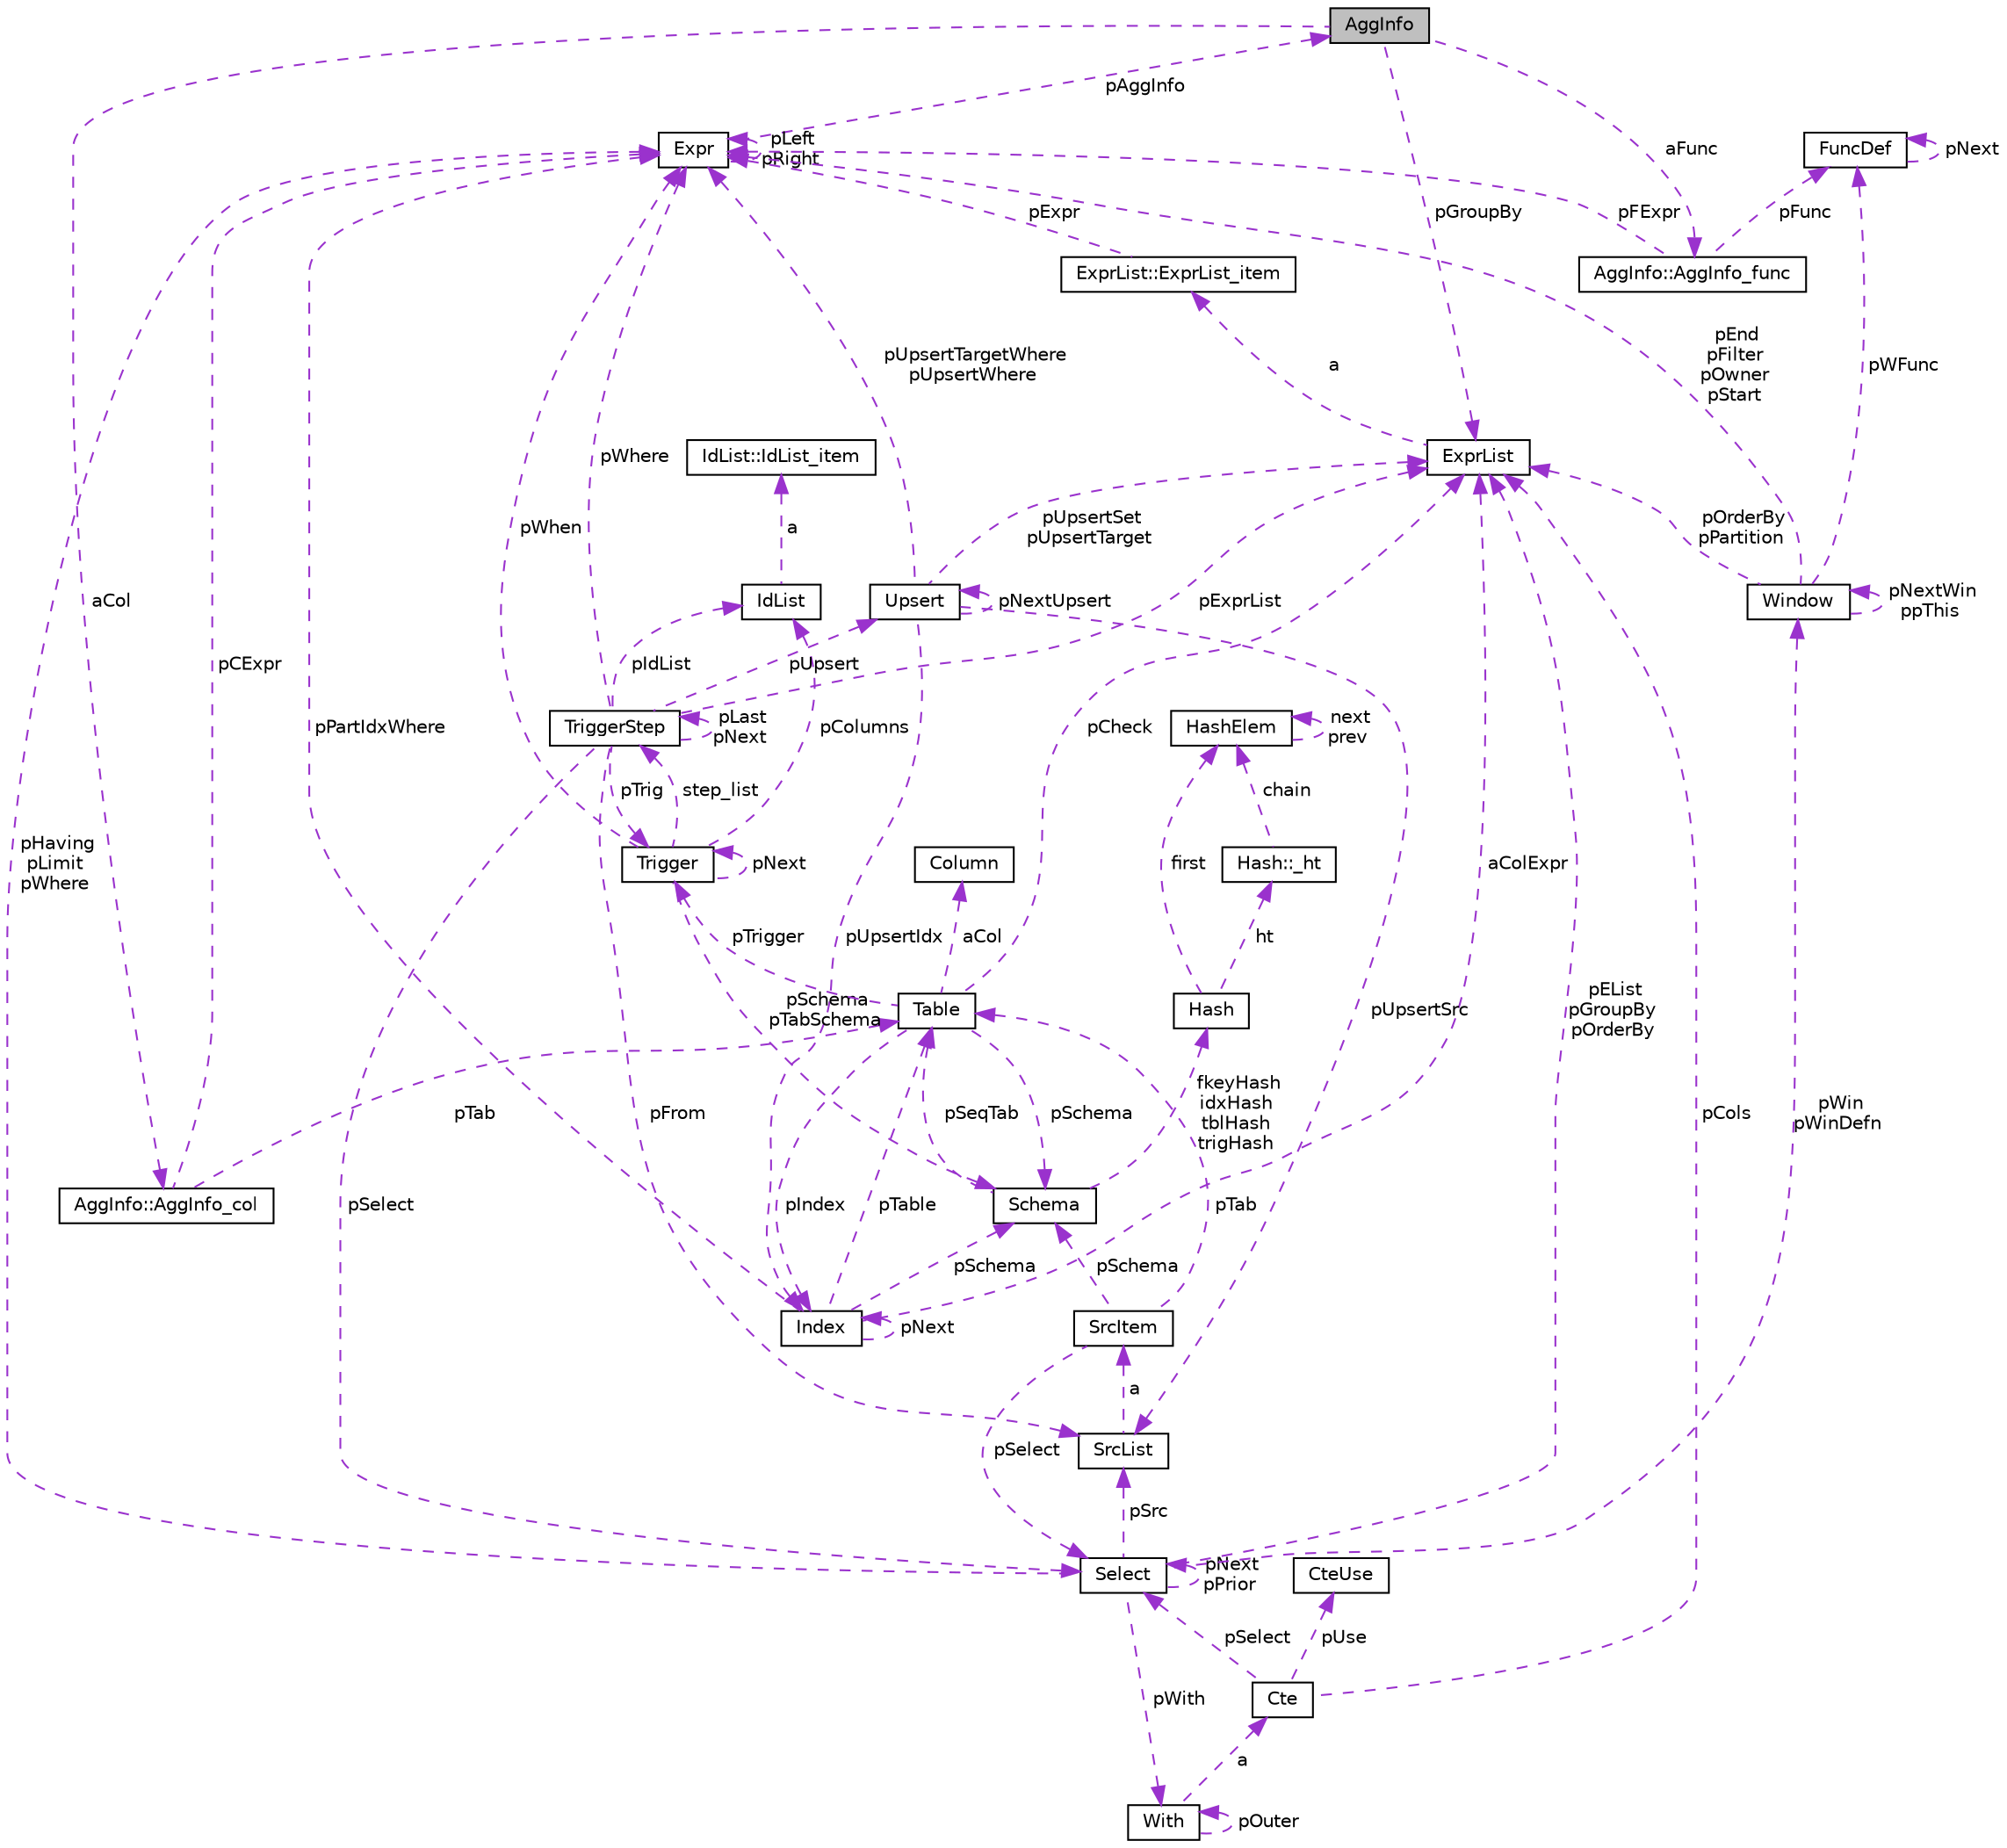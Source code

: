 digraph "AggInfo"
{
 // LATEX_PDF_SIZE
  edge [fontname="Helvetica",fontsize="10",labelfontname="Helvetica",labelfontsize="10"];
  node [fontname="Helvetica",fontsize="10",shape=record];
  Node1 [label="AggInfo",height=0.2,width=0.4,color="black", fillcolor="grey75", style="filled", fontcolor="black",tooltip=" "];
  Node2 -> Node1 [dir="back",color="darkorchid3",fontsize="10",style="dashed",label=" pGroupBy" ,fontname="Helvetica"];
  Node2 [label="ExprList",height=0.2,width=0.4,color="black", fillcolor="white", style="filled",URL="$db/d1b/sqlite3_8c.html#d5/d5c/structExprList",tooltip=" "];
  Node3 -> Node2 [dir="back",color="darkorchid3",fontsize="10",style="dashed",label=" a" ,fontname="Helvetica"];
  Node3 [label="ExprList::ExprList_item",height=0.2,width=0.4,color="black", fillcolor="white", style="filled",URL="$db/d1b/sqlite3_8c.html#d8/dae/structExprList_1_1ExprList__item",tooltip=" "];
  Node4 -> Node3 [dir="back",color="darkorchid3",fontsize="10",style="dashed",label=" pExpr" ,fontname="Helvetica"];
  Node4 [label="Expr",height=0.2,width=0.4,color="black", fillcolor="white", style="filled",URL="$db/d1b/sqlite3_8c.html#d4/dfb/structExpr",tooltip=" "];
  Node4 -> Node4 [dir="back",color="darkorchid3",fontsize="10",style="dashed",label=" pLeft\npRight" ,fontname="Helvetica"];
  Node1 -> Node4 [dir="back",color="darkorchid3",fontsize="10",style="dashed",label=" pAggInfo" ,fontname="Helvetica"];
  Node5 -> Node1 [dir="back",color="darkorchid3",fontsize="10",style="dashed",label=" aCol" ,fontname="Helvetica"];
  Node5 [label="AggInfo::AggInfo_col",height=0.2,width=0.4,color="black", fillcolor="white", style="filled",URL="$db/d1b/sqlite3_8c.html#d6/d3a/structAggInfo_1_1AggInfo__col",tooltip=" "];
  Node6 -> Node5 [dir="back",color="darkorchid3",fontsize="10",style="dashed",label=" pTab" ,fontname="Helvetica"];
  Node6 [label="Table",height=0.2,width=0.4,color="black", fillcolor="white", style="filled",URL="$db/d1b/sqlite3_8c.html#dc/dcb/structTable",tooltip=" "];
  Node7 -> Node6 [dir="back",color="darkorchid3",fontsize="10",style="dashed",label=" aCol" ,fontname="Helvetica"];
  Node7 [label="Column",height=0.2,width=0.4,color="black", fillcolor="white", style="filled",URL="$db/d1b/sqlite3_8c.html#dc/dc1/structColumn",tooltip=" "];
  Node8 -> Node6 [dir="back",color="darkorchid3",fontsize="10",style="dashed",label=" pIndex" ,fontname="Helvetica"];
  Node8 [label="Index",height=0.2,width=0.4,color="black", fillcolor="white", style="filled",URL="$db/d1b/sqlite3_8c.html#df/d86/structIndex",tooltip=" "];
  Node6 -> Node8 [dir="back",color="darkorchid3",fontsize="10",style="dashed",label=" pTable" ,fontname="Helvetica"];
  Node8 -> Node8 [dir="back",color="darkorchid3",fontsize="10",style="dashed",label=" pNext" ,fontname="Helvetica"];
  Node9 -> Node8 [dir="back",color="darkorchid3",fontsize="10",style="dashed",label=" pSchema" ,fontname="Helvetica"];
  Node9 [label="Schema",height=0.2,width=0.4,color="black", fillcolor="white", style="filled",URL="$db/d1b/sqlite3_8c.html#d8/db0/structSchema",tooltip=" "];
  Node10 -> Node9 [dir="back",color="darkorchid3",fontsize="10",style="dashed",label=" fkeyHash\nidxHash\ntblHash\ntrigHash" ,fontname="Helvetica"];
  Node10 [label="Hash",height=0.2,width=0.4,color="black", fillcolor="white", style="filled",URL="$db/d1b/sqlite3_8c.html#d1/dbe/structHash",tooltip=" "];
  Node11 -> Node10 [dir="back",color="darkorchid3",fontsize="10",style="dashed",label=" first" ,fontname="Helvetica"];
  Node11 [label="HashElem",height=0.2,width=0.4,color="black", fillcolor="white", style="filled",URL="$db/d1b/sqlite3_8c.html#da/d21/structHashElem",tooltip=" "];
  Node11 -> Node11 [dir="back",color="darkorchid3",fontsize="10",style="dashed",label=" next\nprev" ,fontname="Helvetica"];
  Node12 -> Node10 [dir="back",color="darkorchid3",fontsize="10",style="dashed",label=" ht" ,fontname="Helvetica"];
  Node12 [label="Hash::_ht",height=0.2,width=0.4,color="black", fillcolor="white", style="filled",URL="$db/d1b/sqlite3_8c.html#d7/d1f/structHash_1_1__ht",tooltip=" "];
  Node11 -> Node12 [dir="back",color="darkorchid3",fontsize="10",style="dashed",label=" chain" ,fontname="Helvetica"];
  Node6 -> Node9 [dir="back",color="darkorchid3",fontsize="10",style="dashed",label=" pSeqTab" ,fontname="Helvetica"];
  Node4 -> Node8 [dir="back",color="darkorchid3",fontsize="10",style="dashed",label=" pPartIdxWhere" ,fontname="Helvetica"];
  Node2 -> Node8 [dir="back",color="darkorchid3",fontsize="10",style="dashed",label=" aColExpr" ,fontname="Helvetica"];
  Node2 -> Node6 [dir="back",color="darkorchid3",fontsize="10",style="dashed",label=" pCheck" ,fontname="Helvetica"];
  Node13 -> Node6 [dir="back",color="darkorchid3",fontsize="10",style="dashed",label=" pTrigger" ,fontname="Helvetica"];
  Node13 [label="Trigger",height=0.2,width=0.4,color="black", fillcolor="white", style="filled",URL="$db/d1b/sqlite3_8c.html#dc/d15/structTrigger",tooltip=" "];
  Node4 -> Node13 [dir="back",color="darkorchid3",fontsize="10",style="dashed",label=" pWhen" ,fontname="Helvetica"];
  Node14 -> Node13 [dir="back",color="darkorchid3",fontsize="10",style="dashed",label=" pColumns" ,fontname="Helvetica"];
  Node14 [label="IdList",height=0.2,width=0.4,color="black", fillcolor="white", style="filled",URL="$db/d1b/sqlite3_8c.html#da/d69/structIdList",tooltip=" "];
  Node15 -> Node14 [dir="back",color="darkorchid3",fontsize="10",style="dashed",label=" a" ,fontname="Helvetica"];
  Node15 [label="IdList::IdList_item",height=0.2,width=0.4,color="black", fillcolor="white", style="filled",URL="$db/d1b/sqlite3_8c.html#d4/dc3/structIdList_1_1IdList__item",tooltip=" "];
  Node9 -> Node13 [dir="back",color="darkorchid3",fontsize="10",style="dashed",label=" pSchema\npTabSchema" ,fontname="Helvetica"];
  Node16 -> Node13 [dir="back",color="darkorchid3",fontsize="10",style="dashed",label=" step_list" ,fontname="Helvetica"];
  Node16 [label="TriggerStep",height=0.2,width=0.4,color="black", fillcolor="white", style="filled",URL="$db/d1b/sqlite3_8c.html#d5/da5/structTriggerStep",tooltip=" "];
  Node13 -> Node16 [dir="back",color="darkorchid3",fontsize="10",style="dashed",label=" pTrig" ,fontname="Helvetica"];
  Node17 -> Node16 [dir="back",color="darkorchid3",fontsize="10",style="dashed",label=" pSelect" ,fontname="Helvetica"];
  Node17 [label="Select",height=0.2,width=0.4,color="black", fillcolor="white", style="filled",URL="$db/d1b/sqlite3_8c.html#dd/d39/structSelect",tooltip=" "];
  Node2 -> Node17 [dir="back",color="darkorchid3",fontsize="10",style="dashed",label=" pEList\npGroupBy\npOrderBy" ,fontname="Helvetica"];
  Node18 -> Node17 [dir="back",color="darkorchid3",fontsize="10",style="dashed",label=" pSrc" ,fontname="Helvetica"];
  Node18 [label="SrcList",height=0.2,width=0.4,color="black", fillcolor="white", style="filled",URL="$db/d1b/sqlite3_8c.html#de/deb/structSrcList",tooltip=" "];
  Node19 -> Node18 [dir="back",color="darkorchid3",fontsize="10",style="dashed",label=" a" ,fontname="Helvetica"];
  Node19 [label="SrcItem",height=0.2,width=0.4,color="black", fillcolor="white", style="filled",URL="$db/d1b/sqlite3_8c.html#d0/d26/structSrcItem",tooltip=" "];
  Node9 -> Node19 [dir="back",color="darkorchid3",fontsize="10",style="dashed",label=" pSchema" ,fontname="Helvetica"];
  Node6 -> Node19 [dir="back",color="darkorchid3",fontsize="10",style="dashed",label=" pTab" ,fontname="Helvetica"];
  Node17 -> Node19 [dir="back",color="darkorchid3",fontsize="10",style="dashed",label=" pSelect" ,fontname="Helvetica"];
  Node4 -> Node17 [dir="back",color="darkorchid3",fontsize="10",style="dashed",label=" pHaving\npLimit\npWhere" ,fontname="Helvetica"];
  Node17 -> Node17 [dir="back",color="darkorchid3",fontsize="10",style="dashed",label=" pNext\npPrior" ,fontname="Helvetica"];
  Node20 -> Node17 [dir="back",color="darkorchid3",fontsize="10",style="dashed",label=" pWith" ,fontname="Helvetica"];
  Node20 [label="With",height=0.2,width=0.4,color="black", fillcolor="white", style="filled",URL="$db/d1b/sqlite3_8c.html#df/d70/structWith",tooltip=" "];
  Node20 -> Node20 [dir="back",color="darkorchid3",fontsize="10",style="dashed",label=" pOuter" ,fontname="Helvetica"];
  Node21 -> Node20 [dir="back",color="darkorchid3",fontsize="10",style="dashed",label=" a" ,fontname="Helvetica"];
  Node21 [label="Cte",height=0.2,width=0.4,color="black", fillcolor="white", style="filled",URL="$db/d1b/sqlite3_8c.html#da/dbd/structCte",tooltip=" "];
  Node2 -> Node21 [dir="back",color="darkorchid3",fontsize="10",style="dashed",label=" pCols" ,fontname="Helvetica"];
  Node17 -> Node21 [dir="back",color="darkorchid3",fontsize="10",style="dashed",label=" pSelect" ,fontname="Helvetica"];
  Node22 -> Node21 [dir="back",color="darkorchid3",fontsize="10",style="dashed",label=" pUse" ,fontname="Helvetica"];
  Node22 [label="CteUse",height=0.2,width=0.4,color="black", fillcolor="white", style="filled",URL="$db/d1b/sqlite3_8c.html#d1/d27/structCteUse",tooltip=" "];
  Node23 -> Node17 [dir="back",color="darkorchid3",fontsize="10",style="dashed",label=" pWin\npWinDefn" ,fontname="Helvetica"];
  Node23 [label="Window",height=0.2,width=0.4,color="black", fillcolor="white", style="filled",URL="$db/d1b/sqlite3_8c.html#d6/d08/structWindow",tooltip=" "];
  Node2 -> Node23 [dir="back",color="darkorchid3",fontsize="10",style="dashed",label=" pOrderBy\npPartition" ,fontname="Helvetica"];
  Node4 -> Node23 [dir="back",color="darkorchid3",fontsize="10",style="dashed",label=" pEnd\npFilter\npOwner\npStart" ,fontname="Helvetica"];
  Node23 -> Node23 [dir="back",color="darkorchid3",fontsize="10",style="dashed",label=" pNextWin\nppThis" ,fontname="Helvetica"];
  Node24 -> Node23 [dir="back",color="darkorchid3",fontsize="10",style="dashed",label=" pWFunc" ,fontname="Helvetica"];
  Node24 [label="FuncDef",height=0.2,width=0.4,color="black", fillcolor="white", style="filled",URL="$d1/d3a/structFuncDef.html",tooltip=" "];
  Node24 -> Node24 [dir="back",color="darkorchid3",fontsize="10",style="dashed",label=" pNext" ,fontname="Helvetica"];
  Node18 -> Node16 [dir="back",color="darkorchid3",fontsize="10",style="dashed",label=" pFrom" ,fontname="Helvetica"];
  Node4 -> Node16 [dir="back",color="darkorchid3",fontsize="10",style="dashed",label=" pWhere" ,fontname="Helvetica"];
  Node2 -> Node16 [dir="back",color="darkorchid3",fontsize="10",style="dashed",label=" pExprList" ,fontname="Helvetica"];
  Node14 -> Node16 [dir="back",color="darkorchid3",fontsize="10",style="dashed",label=" pIdList" ,fontname="Helvetica"];
  Node25 -> Node16 [dir="back",color="darkorchid3",fontsize="10",style="dashed",label=" pUpsert" ,fontname="Helvetica"];
  Node25 [label="Upsert",height=0.2,width=0.4,color="black", fillcolor="white", style="filled",URL="$db/d1b/sqlite3_8c.html#da/d8e/structUpsert",tooltip=" "];
  Node2 -> Node25 [dir="back",color="darkorchid3",fontsize="10",style="dashed",label=" pUpsertSet\npUpsertTarget" ,fontname="Helvetica"];
  Node4 -> Node25 [dir="back",color="darkorchid3",fontsize="10",style="dashed",label=" pUpsertTargetWhere\npUpsertWhere" ,fontname="Helvetica"];
  Node25 -> Node25 [dir="back",color="darkorchid3",fontsize="10",style="dashed",label=" pNextUpsert" ,fontname="Helvetica"];
  Node8 -> Node25 [dir="back",color="darkorchid3",fontsize="10",style="dashed",label=" pUpsertIdx" ,fontname="Helvetica"];
  Node18 -> Node25 [dir="back",color="darkorchid3",fontsize="10",style="dashed",label=" pUpsertSrc" ,fontname="Helvetica"];
  Node16 -> Node16 [dir="back",color="darkorchid3",fontsize="10",style="dashed",label=" pLast\npNext" ,fontname="Helvetica"];
  Node13 -> Node13 [dir="back",color="darkorchid3",fontsize="10",style="dashed",label=" pNext" ,fontname="Helvetica"];
  Node9 -> Node6 [dir="back",color="darkorchid3",fontsize="10",style="dashed",label=" pSchema" ,fontname="Helvetica"];
  Node4 -> Node5 [dir="back",color="darkorchid3",fontsize="10",style="dashed",label=" pCExpr" ,fontname="Helvetica"];
  Node26 -> Node1 [dir="back",color="darkorchid3",fontsize="10",style="dashed",label=" aFunc" ,fontname="Helvetica"];
  Node26 [label="AggInfo::AggInfo_func",height=0.2,width=0.4,color="black", fillcolor="white", style="filled",URL="$db/d1b/sqlite3_8c.html#d3/d2e/structAggInfo_1_1AggInfo__func",tooltip=" "];
  Node4 -> Node26 [dir="back",color="darkorchid3",fontsize="10",style="dashed",label=" pFExpr" ,fontname="Helvetica"];
  Node24 -> Node26 [dir="back",color="darkorchid3",fontsize="10",style="dashed",label=" pFunc" ,fontname="Helvetica"];
}
